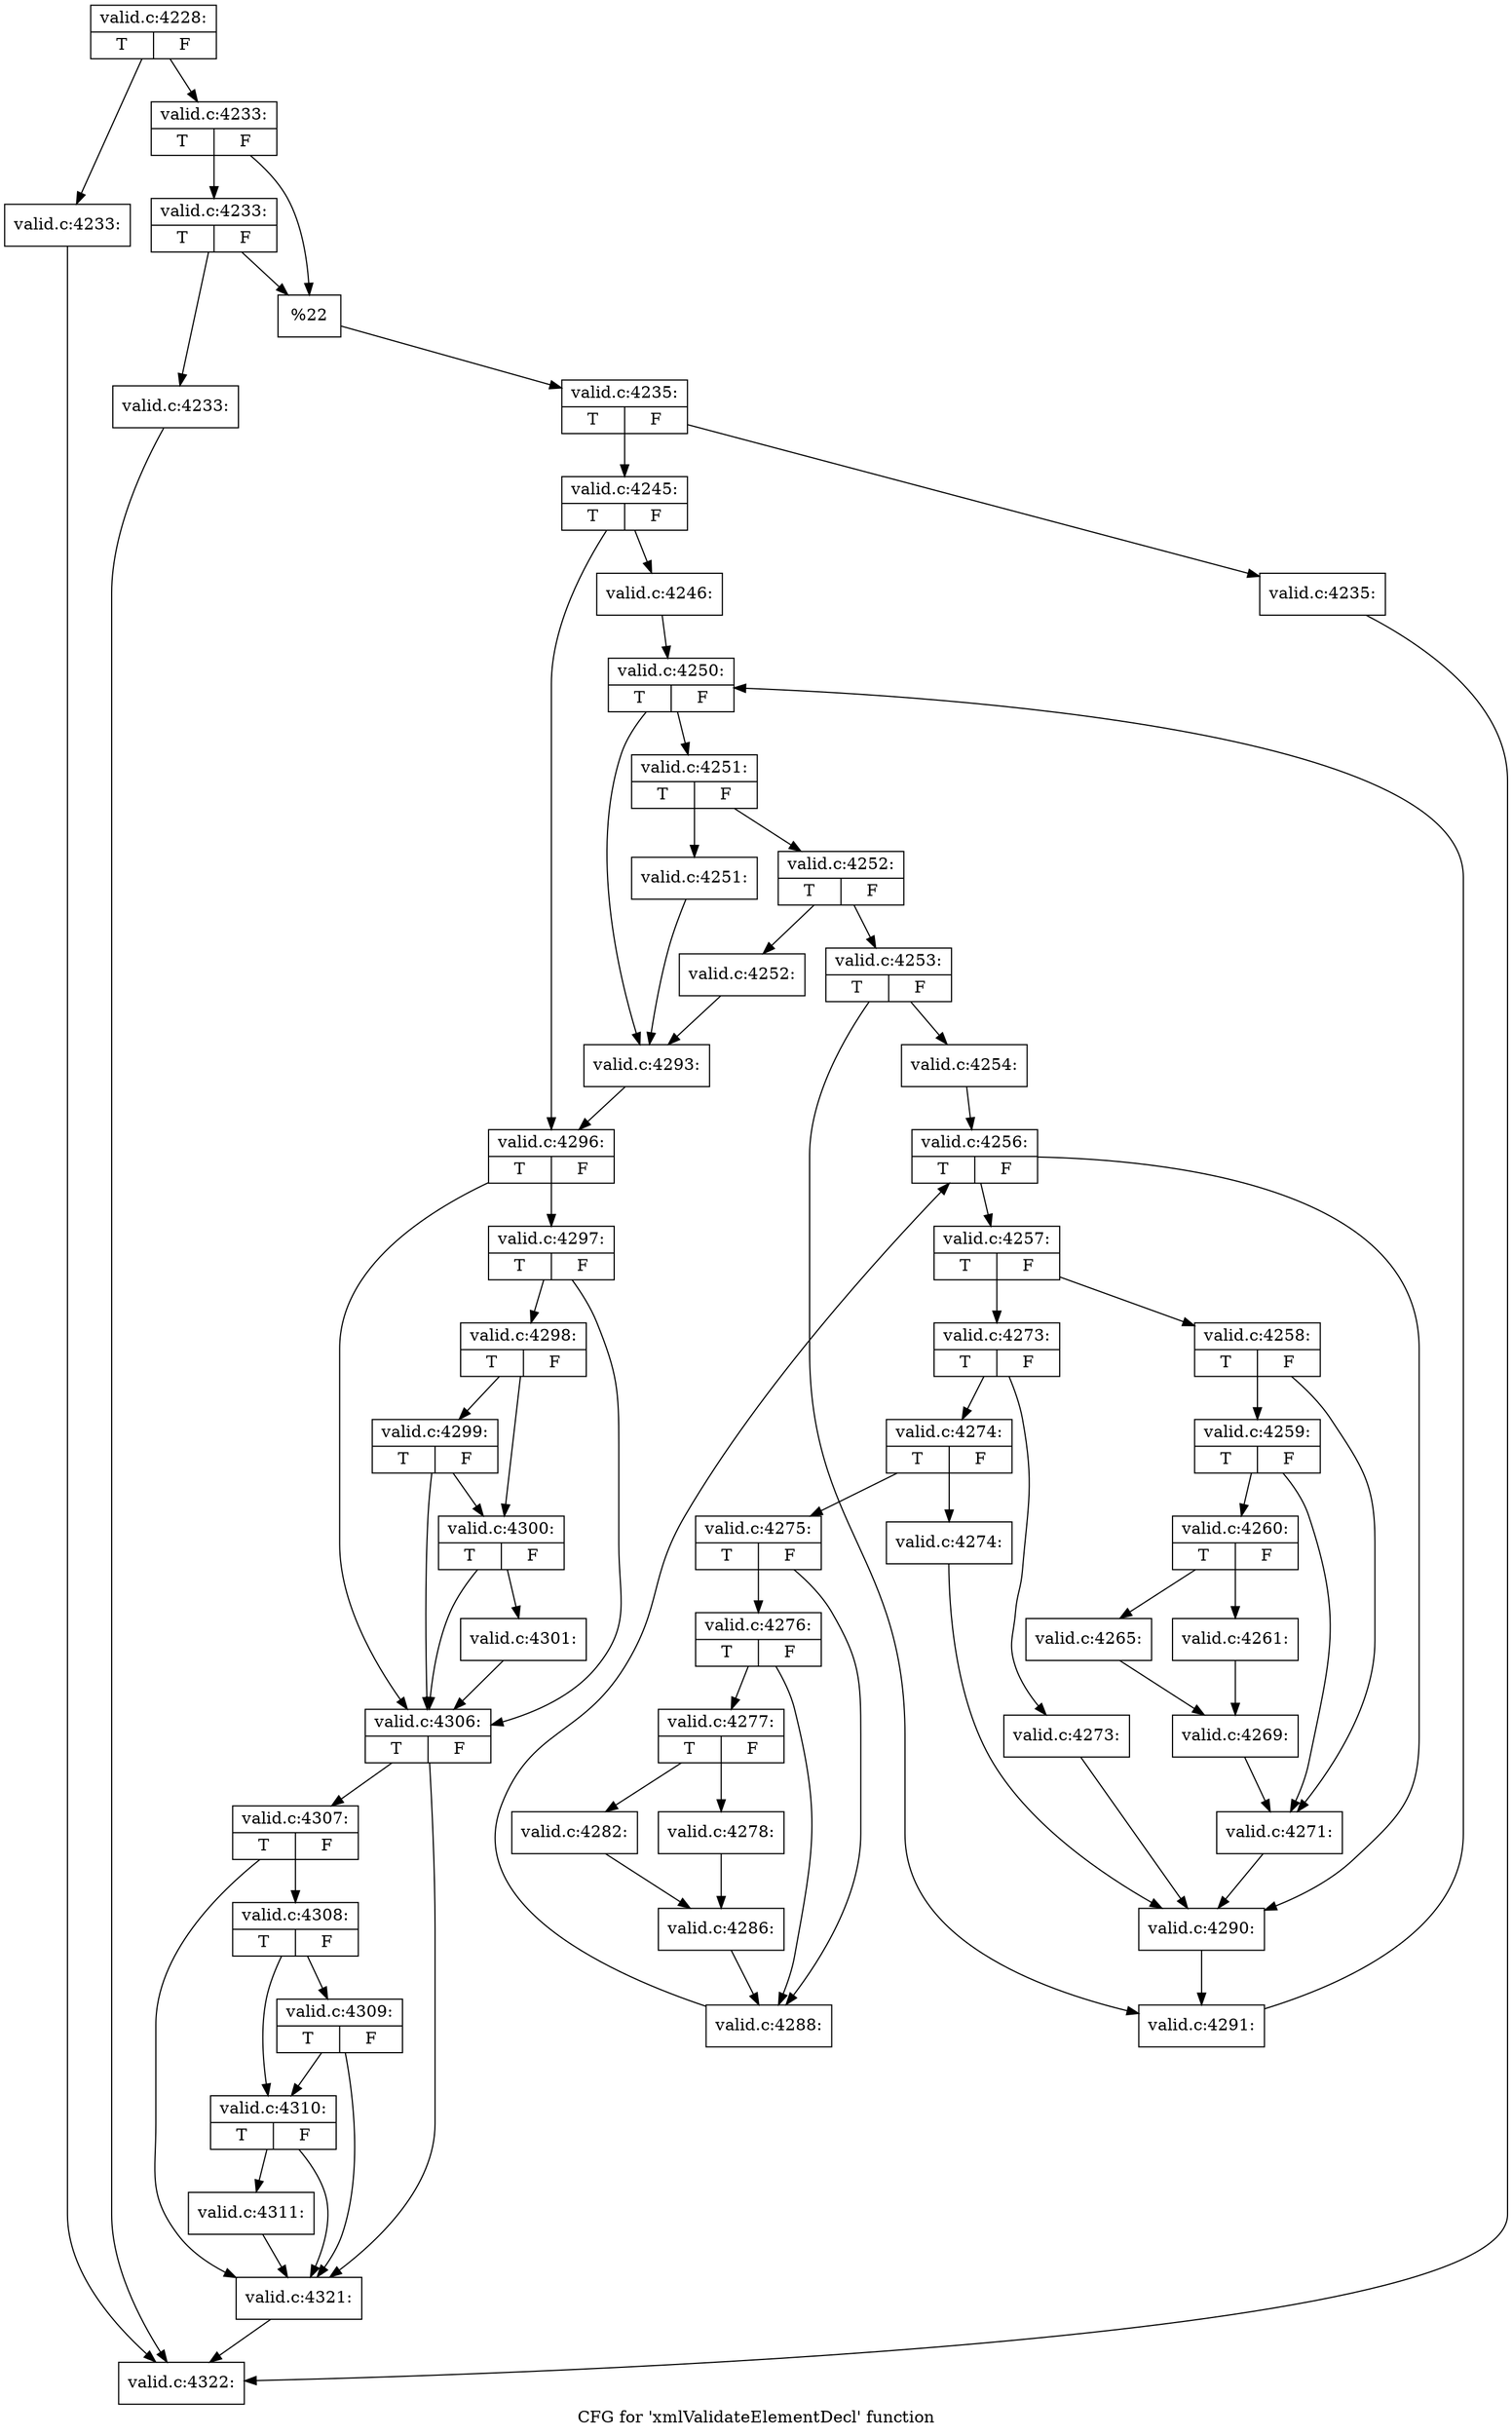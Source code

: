 digraph "CFG for 'xmlValidateElementDecl' function" {
	label="CFG for 'xmlValidateElementDecl' function";

	Node0x50b9660 [shape=record,label="{valid.c:4228:|{<s0>T|<s1>F}}"];
	Node0x50b9660 -> Node0x50ba910;
	Node0x50b9660 -> Node0x50ba9b0;
	Node0x50ba910 [shape=record,label="{valid.c:4233:}"];
	Node0x50ba910 -> Node0x50b8e70;
	Node0x50ba9b0 [shape=record,label="{valid.c:4233:|{<s0>T|<s1>F}}"];
	Node0x50ba9b0 -> Node0x50bad90;
	Node0x50ba9b0 -> Node0x50bad40;
	Node0x50bad90 [shape=record,label="{valid.c:4233:|{<s0>T|<s1>F}}"];
	Node0x50bad90 -> Node0x50bacf0;
	Node0x50bad90 -> Node0x50bad40;
	Node0x50bacf0 [shape=record,label="{valid.c:4233:}"];
	Node0x50bacf0 -> Node0x50b8e70;
	Node0x50bad40 [shape=record,label="{%22}"];
	Node0x50bad40 -> Node0x50ba960;
	Node0x50ba960 [shape=record,label="{valid.c:4235:|{<s0>T|<s1>F}}"];
	Node0x50ba960 -> Node0x50bb4a0;
	Node0x50ba960 -> Node0x50bb4f0;
	Node0x50bb4a0 [shape=record,label="{valid.c:4235:}"];
	Node0x50bb4a0 -> Node0x50b8e70;
	Node0x50bb4f0 [shape=record,label="{valid.c:4245:|{<s0>T|<s1>F}}"];
	Node0x50bb4f0 -> Node0x50bb980;
	Node0x50bb4f0 -> Node0x50bb9d0;
	Node0x50bb980 [shape=record,label="{valid.c:4246:}"];
	Node0x50bb980 -> Node0x50bc8d0;
	Node0x50bc8d0 [shape=record,label="{valid.c:4250:|{<s0>T|<s1>F}}"];
	Node0x50bc8d0 -> Node0x50bccc0;
	Node0x50bc8d0 -> Node0x50bcaf0;
	Node0x50bccc0 [shape=record,label="{valid.c:4251:|{<s0>T|<s1>F}}"];
	Node0x50bccc0 -> Node0x50bce80;
	Node0x50bccc0 -> Node0x50bced0;
	Node0x50bce80 [shape=record,label="{valid.c:4251:}"];
	Node0x50bce80 -> Node0x50bcaf0;
	Node0x50bced0 [shape=record,label="{valid.c:4252:|{<s0>T|<s1>F}}"];
	Node0x50bced0 -> Node0x50bd2d0;
	Node0x50bced0 -> Node0x50bd320;
	Node0x50bd2d0 [shape=record,label="{valid.c:4252:}"];
	Node0x50bd2d0 -> Node0x50bcaf0;
	Node0x50bd320 [shape=record,label="{valid.c:4253:|{<s0>T|<s1>F}}"];
	Node0x50bd320 -> Node0x50bd800;
	Node0x50bd320 -> Node0x50bd850;
	Node0x50bd800 [shape=record,label="{valid.c:4254:}"];
	Node0x50bd800 -> Node0x50be410;
	Node0x50be410 [shape=record,label="{valid.c:4256:|{<s0>T|<s1>F}}"];
	Node0x50be410 -> Node0x50be800;
	Node0x50be410 -> Node0x50be630;
	Node0x50be800 [shape=record,label="{valid.c:4257:|{<s0>T|<s1>F}}"];
	Node0x50be800 -> Node0x50be9c0;
	Node0x50be800 -> Node0x50bea10;
	Node0x50be9c0 [shape=record,label="{valid.c:4258:|{<s0>T|<s1>F}}"];
	Node0x50be9c0 -> Node0x50beec0;
	Node0x50be9c0 -> Node0x50bee70;
	Node0x50beec0 [shape=record,label="{valid.c:4259:|{<s0>T|<s1>F}}"];
	Node0x50beec0 -> Node0x50bee20;
	Node0x50beec0 -> Node0x50bee70;
	Node0x50bee20 [shape=record,label="{valid.c:4260:|{<s0>T|<s1>F}}"];
	Node0x50bee20 -> Node0x50bfab0;
	Node0x50bee20 -> Node0x50bfb50;
	Node0x50bfab0 [shape=record,label="{valid.c:4261:}"];
	Node0x50bfab0 -> Node0x50bfb00;
	Node0x50bfb50 [shape=record,label="{valid.c:4265:}"];
	Node0x50bfb50 -> Node0x50bfb00;
	Node0x50bfb00 [shape=record,label="{valid.c:4269:}"];
	Node0x50bfb00 -> Node0x50bee70;
	Node0x50bee70 [shape=record,label="{valid.c:4271:}"];
	Node0x50bee70 -> Node0x50be630;
	Node0x50bea10 [shape=record,label="{valid.c:4273:|{<s0>T|<s1>F}}"];
	Node0x50bea10 -> Node0x50c1860;
	Node0x50bea10 -> Node0x50c18b0;
	Node0x50c1860 [shape=record,label="{valid.c:4273:}"];
	Node0x50c1860 -> Node0x50be630;
	Node0x50c18b0 [shape=record,label="{valid.c:4274:|{<s0>T|<s1>F}}"];
	Node0x50c18b0 -> Node0x50c1d90;
	Node0x50c18b0 -> Node0x50c1de0;
	Node0x50c1d90 [shape=record,label="{valid.c:4274:}"];
	Node0x50c1d90 -> Node0x50be630;
	Node0x50c1de0 [shape=record,label="{valid.c:4275:|{<s0>T|<s1>F}}"];
	Node0x50c1de0 -> Node0x50c2490;
	Node0x50c1de0 -> Node0x50c2440;
	Node0x50c2490 [shape=record,label="{valid.c:4276:|{<s0>T|<s1>F}}"];
	Node0x50c2490 -> Node0x50c23f0;
	Node0x50c2490 -> Node0x50c2440;
	Node0x50c23f0 [shape=record,label="{valid.c:4277:|{<s0>T|<s1>F}}"];
	Node0x50c23f0 -> Node0x50c3340;
	Node0x50c23f0 -> Node0x50c33e0;
	Node0x50c3340 [shape=record,label="{valid.c:4278:}"];
	Node0x50c3340 -> Node0x50c3390;
	Node0x50c33e0 [shape=record,label="{valid.c:4282:}"];
	Node0x50c33e0 -> Node0x50c3390;
	Node0x50c3390 [shape=record,label="{valid.c:4286:}"];
	Node0x50c3390 -> Node0x50c2440;
	Node0x50c2440 [shape=record,label="{valid.c:4288:}"];
	Node0x50c2440 -> Node0x50be410;
	Node0x50be630 [shape=record,label="{valid.c:4290:}"];
	Node0x50be630 -> Node0x50bd850;
	Node0x50bd850 [shape=record,label="{valid.c:4291:}"];
	Node0x50bd850 -> Node0x50bc8d0;
	Node0x50bcaf0 [shape=record,label="{valid.c:4293:}"];
	Node0x50bcaf0 -> Node0x50bb9d0;
	Node0x50bb9d0 [shape=record,label="{valid.c:4296:|{<s0>T|<s1>F}}"];
	Node0x50bb9d0 -> Node0x50c5ea0;
	Node0x50bb9d0 -> Node0x50c5d50;
	Node0x50c5ea0 [shape=record,label="{valid.c:4297:|{<s0>T|<s1>F}}"];
	Node0x50c5ea0 -> Node0x50c5e20;
	Node0x50c5ea0 -> Node0x50c5d50;
	Node0x50c5e20 [shape=record,label="{valid.c:4298:|{<s0>T|<s1>F}}"];
	Node0x50c5e20 -> Node0x50c5da0;
	Node0x50c5e20 -> Node0x50c63e0;
	Node0x50c63e0 [shape=record,label="{valid.c:4299:|{<s0>T|<s1>F}}"];
	Node0x50c63e0 -> Node0x50c5da0;
	Node0x50c63e0 -> Node0x50c5d50;
	Node0x50c5da0 [shape=record,label="{valid.c:4300:|{<s0>T|<s1>F}}"];
	Node0x50c5da0 -> Node0x50c5d00;
	Node0x50c5da0 -> Node0x50c5d50;
	Node0x50c5d00 [shape=record,label="{valid.c:4301:}"];
	Node0x50c5d00 -> Node0x50c5d50;
	Node0x50c5d50 [shape=record,label="{valid.c:4306:|{<s0>T|<s1>F}}"];
	Node0x50c5d50 -> Node0x50c80e0;
	Node0x50c5d50 -> Node0x50c7f90;
	Node0x50c80e0 [shape=record,label="{valid.c:4307:|{<s0>T|<s1>F}}"];
	Node0x50c80e0 -> Node0x50c8060;
	Node0x50c80e0 -> Node0x50c7f90;
	Node0x50c8060 [shape=record,label="{valid.c:4308:|{<s0>T|<s1>F}}"];
	Node0x50c8060 -> Node0x50c7fe0;
	Node0x50c8060 -> Node0x50c8620;
	Node0x50c8620 [shape=record,label="{valid.c:4309:|{<s0>T|<s1>F}}"];
	Node0x50c8620 -> Node0x50c7fe0;
	Node0x50c8620 -> Node0x50c7f90;
	Node0x50c7fe0 [shape=record,label="{valid.c:4310:|{<s0>T|<s1>F}}"];
	Node0x50c7fe0 -> Node0x50c7f40;
	Node0x50c7fe0 -> Node0x50c7f90;
	Node0x50c7f40 [shape=record,label="{valid.c:4311:}"];
	Node0x50c7f40 -> Node0x50c7f90;
	Node0x50c7f90 [shape=record,label="{valid.c:4321:}"];
	Node0x50c7f90 -> Node0x50b8e70;
	Node0x50b8e70 [shape=record,label="{valid.c:4322:}"];
}

